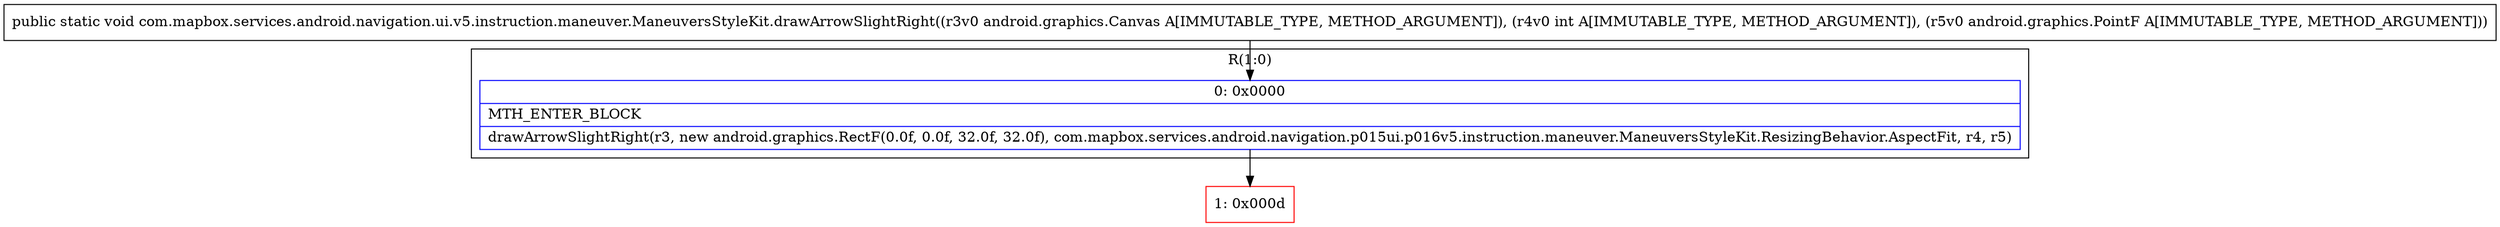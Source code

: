 digraph "CFG forcom.mapbox.services.android.navigation.ui.v5.instruction.maneuver.ManeuversStyleKit.drawArrowSlightRight(Landroid\/graphics\/Canvas;ILandroid\/graphics\/PointF;)V" {
subgraph cluster_Region_624798911 {
label = "R(1:0)";
node [shape=record,color=blue];
Node_0 [shape=record,label="{0\:\ 0x0000|MTH_ENTER_BLOCK\l|drawArrowSlightRight(r3, new android.graphics.RectF(0.0f, 0.0f, 32.0f, 32.0f), com.mapbox.services.android.navigation.p015ui.p016v5.instruction.maneuver.ManeuversStyleKit.ResizingBehavior.AspectFit, r4, r5)\l}"];
}
Node_1 [shape=record,color=red,label="{1\:\ 0x000d}"];
MethodNode[shape=record,label="{public static void com.mapbox.services.android.navigation.ui.v5.instruction.maneuver.ManeuversStyleKit.drawArrowSlightRight((r3v0 android.graphics.Canvas A[IMMUTABLE_TYPE, METHOD_ARGUMENT]), (r4v0 int A[IMMUTABLE_TYPE, METHOD_ARGUMENT]), (r5v0 android.graphics.PointF A[IMMUTABLE_TYPE, METHOD_ARGUMENT])) }"];
MethodNode -> Node_0;
Node_0 -> Node_1;
}

